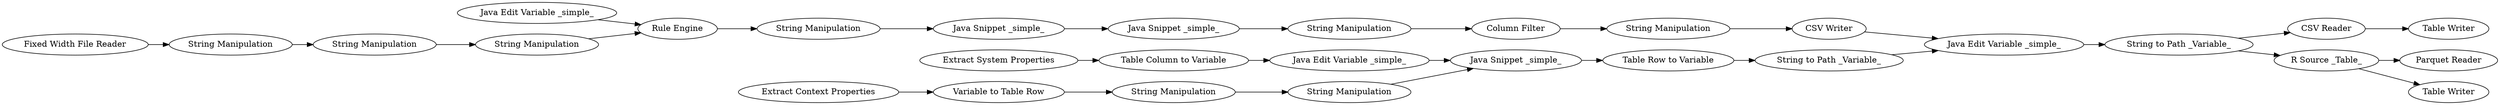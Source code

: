 digraph {
	108 -> 107
	114 -> 116
	54 -> 59
	110 -> 120
	106 -> 107
	1 -> 117
	113 -> 114
	94 -> 1
	115 -> 81
	84 -> 118
	116 -> 115
	112 -> 113
	57 -> 48
	2 -> 119
	84 -> 105
	56 -> 57
	81 -> 94
	94 -> 84
	46 -> 55
	48 -> 47
	55 -> 58
	3 -> 106
	7 -> 54
	47 -> 46
	59 -> 46
	119 -> 3
	58 -> 81
	120 -> 112
	107 -> 110
	57 [label="Variable to Table Row"]
	55 [label="Table Row to Variable"]
	7 [label="Extract System Properties"]
	58 [label="String to Path _Variable_"]
	108 [label="Java Edit Variable _simple_"]
	105 [label="Table Writer"]
	3 [label="String Manipulation"]
	84 [label="R Source _Table_"]
	119 [label="String Manipulation"]
	56 [label="Extract Context Properties"]
	54 [label="Table Column to Variable"]
	114 [label="Column Filter"]
	110 [label="String Manipulation"]
	59 [label="Java Edit Variable _simple_"]
	48 [label="String Manipulation"]
	1 [label="CSV Reader"]
	112 [label="Java Snippet _simple_"]
	115 [label="CSV Writer"]
	47 [label="String Manipulation"]
	106 [label="String Manipulation"]
	117 [label="Table Writer"]
	81 [label="Java Edit Variable _simple_"]
	94 [label="String to Path _Variable_"]
	107 [label="Rule Engine"]
	113 [label="String Manipulation"]
	120 [label="Java Snippet _simple_"]
	118 [label="Parquet Reader"]
	46 [label="Java Snippet _simple_"]
	116 [label="String Manipulation"]
	2 [label="Fixed Width File Reader"]
	rankdir=LR
}
